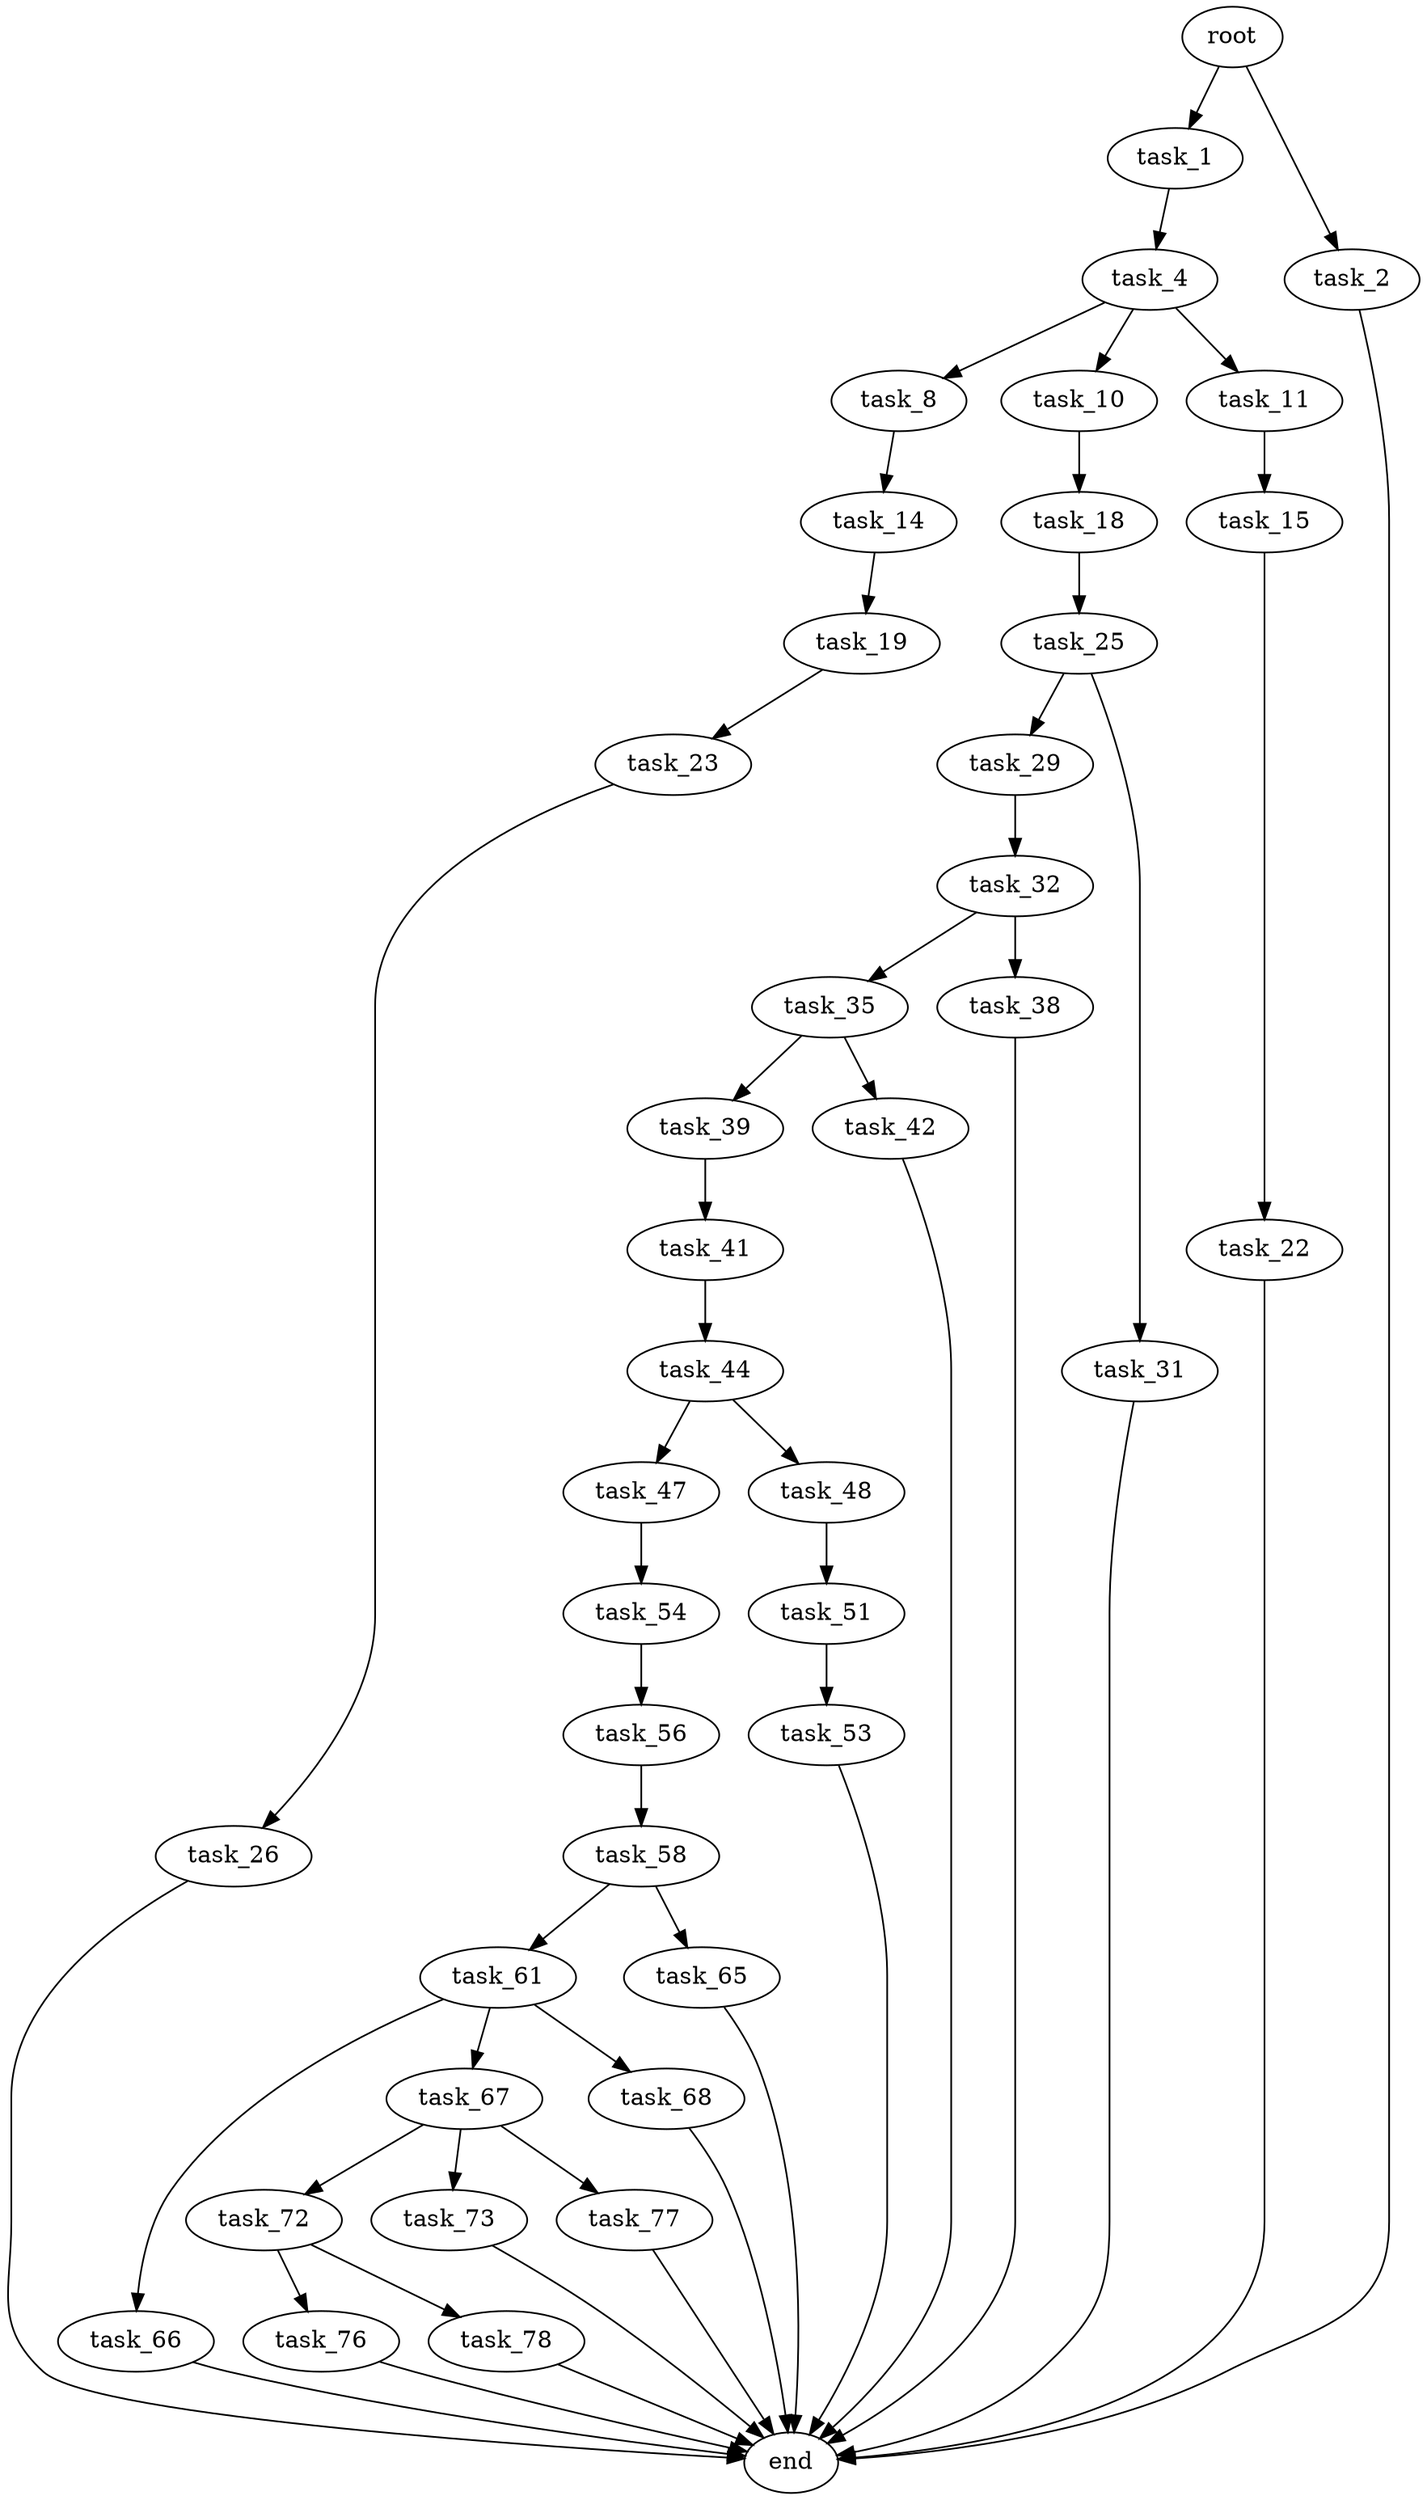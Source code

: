 digraph G {
  root [size="0.000000"];
  task_1 [size="1080284509.000000"];
  task_2 [size="120106543297.000000"];
  task_4 [size="8061740029.000000"];
  task_8 [size="6573028550.000000"];
  task_10 [size="26868091957.000000"];
  task_11 [size="10760470257.000000"];
  task_14 [size="231928233984.000000"];
  task_15 [size="93195310809.000000"];
  task_18 [size="11223065344.000000"];
  task_19 [size="254937403203.000000"];
  task_22 [size="1313094388.000000"];
  task_23 [size="28991029248.000000"];
  task_25 [size="16817614592.000000"];
  task_26 [size="693142708.000000"];
  task_29 [size="1073741824000.000000"];
  task_31 [size="134217728000.000000"];
  task_32 [size="17465782088.000000"];
  task_35 [size="4562486922.000000"];
  task_38 [size="68719476736.000000"];
  task_39 [size="134217728000.000000"];
  task_41 [size="33170278375.000000"];
  task_42 [size="15944435897.000000"];
  task_44 [size="782757789696.000000"];
  task_47 [size="120299696452.000000"];
  task_48 [size="368293445632.000000"];
  task_51 [size="217060981718.000000"];
  task_53 [size="368293445632.000000"];
  task_54 [size="1073741824000.000000"];
  task_56 [size="36330190417.000000"];
  task_58 [size="1073741824000.000000"];
  task_61 [size="27580235992.000000"];
  task_65 [size="8589934592.000000"];
  task_66 [size="28991029248.000000"];
  task_67 [size="7910183240.000000"];
  task_68 [size="15074822909.000000"];
  task_72 [size="295276578670.000000"];
  task_73 [size="344058898007.000000"];
  task_76 [size="34607959634.000000"];
  task_77 [size="782757789696.000000"];
  task_78 [size="368293445632.000000"];
  end [size="0.000000"];

  root -> task_1 [size="1.000000"];
  root -> task_2 [size="1.000000"];
  task_1 -> task_4 [size="33554432.000000"];
  task_2 -> end [size="1.000000"];
  task_4 -> task_8 [size="209715200.000000"];
  task_4 -> task_10 [size="209715200.000000"];
  task_4 -> task_11 [size="209715200.000000"];
  task_8 -> task_14 [size="301989888.000000"];
  task_10 -> task_18 [size="536870912.000000"];
  task_11 -> task_15 [size="209715200.000000"];
  task_14 -> task_19 [size="301989888.000000"];
  task_15 -> task_22 [size="301989888.000000"];
  task_18 -> task_25 [size="209715200.000000"];
  task_19 -> task_23 [size="301989888.000000"];
  task_22 -> end [size="1.000000"];
  task_23 -> task_26 [size="75497472.000000"];
  task_25 -> task_29 [size="301989888.000000"];
  task_25 -> task_31 [size="301989888.000000"];
  task_26 -> end [size="1.000000"];
  task_29 -> task_32 [size="838860800.000000"];
  task_31 -> end [size="1.000000"];
  task_32 -> task_35 [size="301989888.000000"];
  task_32 -> task_38 [size="301989888.000000"];
  task_35 -> task_39 [size="209715200.000000"];
  task_35 -> task_42 [size="209715200.000000"];
  task_38 -> end [size="1.000000"];
  task_39 -> task_41 [size="209715200.000000"];
  task_41 -> task_44 [size="838860800.000000"];
  task_42 -> end [size="1.000000"];
  task_44 -> task_47 [size="679477248.000000"];
  task_44 -> task_48 [size="679477248.000000"];
  task_47 -> task_54 [size="301989888.000000"];
  task_48 -> task_51 [size="411041792.000000"];
  task_51 -> task_53 [size="679477248.000000"];
  task_53 -> end [size="1.000000"];
  task_54 -> task_56 [size="838860800.000000"];
  task_56 -> task_58 [size="33554432.000000"];
  task_58 -> task_61 [size="838860800.000000"];
  task_58 -> task_65 [size="838860800.000000"];
  task_61 -> task_66 [size="838860800.000000"];
  task_61 -> task_67 [size="838860800.000000"];
  task_61 -> task_68 [size="838860800.000000"];
  task_65 -> end [size="1.000000"];
  task_66 -> end [size="1.000000"];
  task_67 -> task_72 [size="209715200.000000"];
  task_67 -> task_73 [size="209715200.000000"];
  task_67 -> task_77 [size="209715200.000000"];
  task_68 -> end [size="1.000000"];
  task_72 -> task_76 [size="209715200.000000"];
  task_72 -> task_78 [size="209715200.000000"];
  task_73 -> end [size="1.000000"];
  task_76 -> end [size="1.000000"];
  task_77 -> end [size="1.000000"];
  task_78 -> end [size="1.000000"];
}
